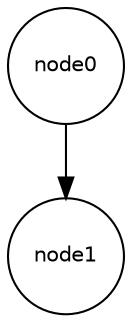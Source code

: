 // circo share/overview.dot -Tpng -o share/overview.png
digraph {
  graph [fontname = "helvetica"];
  node [fontname = "helvetica"];
  edge [fontname = "helvetica"];
  node0 -> node1;
  node0 [fontsize=10 width=0.5 shape=circle];
  node1 [fontsize=10 width=0.5 shape=circle];
}
